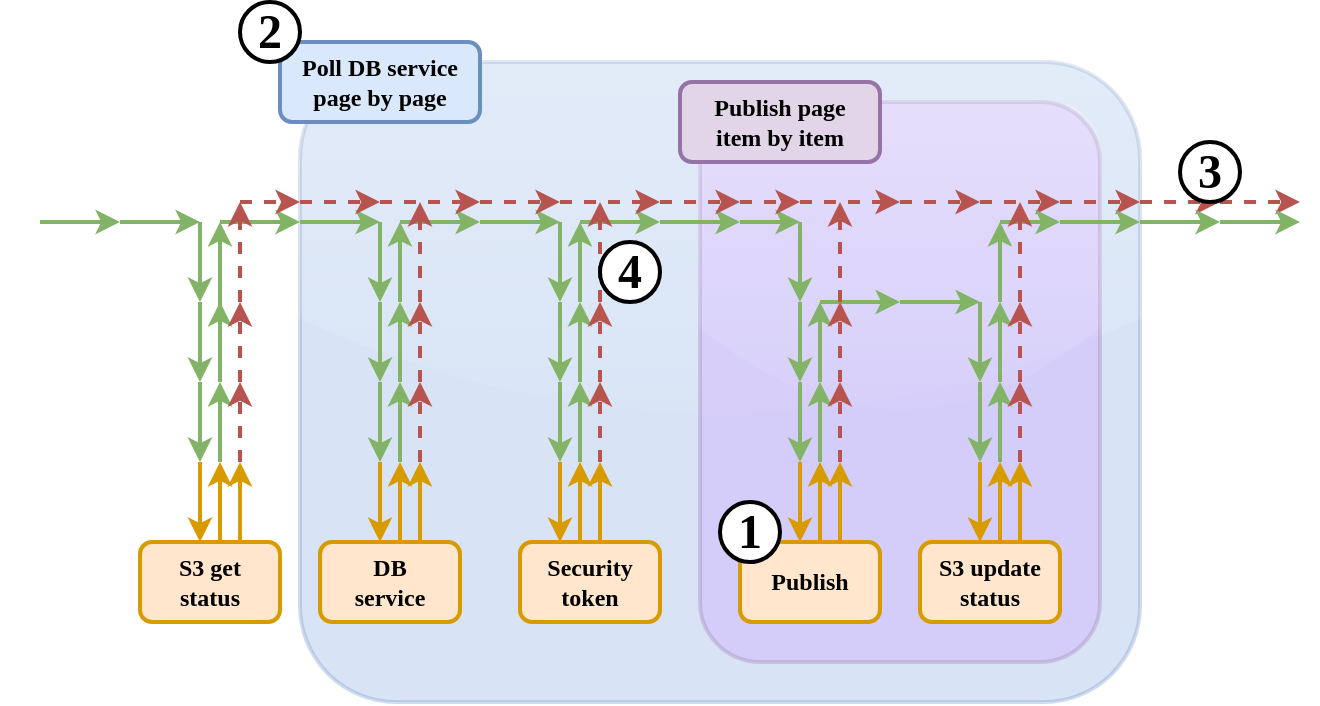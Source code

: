 <mxfile version="12.9.3" type="device"><diagram id="lHMM5qQJaWGzQE3MZKwu" name="Page-1"><mxGraphModel dx="608" dy="217" grid="1" gridSize="10" guides="1" tooltips="1" connect="1" arrows="1" fold="1" page="1" pageScale="1" pageWidth="1169" pageHeight="827" background="none" math="0" shadow="0"><root><mxCell id="0"/><mxCell id="BSMmT_crpY4ECyhZlgXJ-116" value="Outer loop" parent="0"/><mxCell id="BSMmT_crpY4ECyhZlgXJ-114" value="" style="rounded=1;whiteSpace=wrap;html=1;strokeWidth=2;fontFamily=Verdana;fillColor=#7EA6E0;strokeColor=#6c8ebf;shadow=0;glass=1;gradientColor=none;perimeterSpacing=0;opacity=30;" parent="BSMmT_crpY4ECyhZlgXJ-116" vertex="1"><mxGeometry x="330" y="80" width="420" height="320" as="geometry"/></mxCell><mxCell id="BSMmT_crpY4ECyhZlgXJ-117" value="Inner layer" parent="0"/><mxCell id="BSMmT_crpY4ECyhZlgXJ-115" value="" style="rounded=1;whiteSpace=wrap;html=1;strokeWidth=2;fontFamily=Verdana;fillColor=#CC99FF;strokeColor=#9673a6;shadow=0;glass=1;perimeterSpacing=0;opacity=30;" parent="BSMmT_crpY4ECyhZlgXJ-117" vertex="1"><mxGeometry x="530" y="100" width="200" height="280" as="geometry"/></mxCell><mxCell id="1" parent="0"/><mxCell id="BSMmT_crpY4ECyhZlgXJ-128" value="" style="endArrow=classic;html=1;fillColor=#ffe6cc;strokeColor=#d79b00;strokeWidth=2;" parent="1" edge="1"><mxGeometry width="50" height="50" relative="1" as="geometry"><mxPoint x="680" y="320" as="sourcePoint"/><mxPoint x="680" y="280" as="targetPoint"/></mxGeometry></mxCell><mxCell id="BSMmT_crpY4ECyhZlgXJ-152" value="" style="endArrow=classic;html=1;fillColor=#ffe6cc;strokeColor=#d79b00;strokeWidth=2;" parent="1" edge="1"><mxGeometry width="50" height="50" relative="1" as="geometry"><mxPoint x="690" y="320" as="sourcePoint"/><mxPoint x="690" y="280" as="targetPoint"/></mxGeometry></mxCell><mxCell id="BSMmT_crpY4ECyhZlgXJ-68" value="" style="endArrow=classic;html=1;fillColor=#d5e8d4;strokeColor=#82b366;strokeWidth=2;" parent="1" edge="1"><mxGeometry width="50" height="50" relative="1" as="geometry"><mxPoint x="680" y="280" as="sourcePoint"/><mxPoint x="680" y="240" as="targetPoint"/></mxGeometry></mxCell><mxCell id="BSMmT_crpY4ECyhZlgXJ-156" value="" style="endArrow=classic;html=1;fillColor=#f8cecc;strokeColor=#b85450;strokeWidth=2;dashed=1;" parent="1" edge="1"><mxGeometry width="50" height="50" relative="1" as="geometry"><mxPoint x="690" y="280" as="sourcePoint"/><mxPoint x="690" y="240" as="targetPoint"/></mxGeometry></mxCell><mxCell id="BSMmT_crpY4ECyhZlgXJ-146" value="Publish page&lt;br&gt;item by item" style="rounded=1;whiteSpace=wrap;html=1;fontStyle=1;fontFamily=Verdana;strokeWidth=2;fillColor=#e1d5e7;strokeColor=#9673a6;" parent="1" vertex="1"><mxGeometry x="520" y="90" width="100" height="40" as="geometry"/></mxCell><mxCell id="BSMmT_crpY4ECyhZlgXJ-145" value="Poll DB service&lt;br&gt;page by page" style="rounded=1;whiteSpace=wrap;html=1;fontStyle=1;fontFamily=Verdana;strokeWidth=2;fillColor=#dae8fc;strokeColor=#6c8ebf;" parent="1" vertex="1"><mxGeometry x="320" y="70" width="100" height="40" as="geometry"/></mxCell><mxCell id="BSMmT_crpY4ECyhZlgXJ-6" value="" style="endArrow=classic;html=1;fillColor=#d5e8d4;strokeColor=#82b366;strokeWidth=2;" parent="1" edge="1"><mxGeometry width="50" height="50" relative="1" as="geometry"><mxPoint x="470" y="240" as="sourcePoint"/><mxPoint x="470" y="200" as="targetPoint"/></mxGeometry></mxCell><mxCell id="BSMmT_crpY4ECyhZlgXJ-8" value="" style="endArrow=classic;html=1;fillColor=#d5e8d4;strokeColor=#82b366;strokeWidth=2;" parent="1" edge="1"><mxGeometry width="50" height="50" relative="1" as="geometry"><mxPoint x="470" y="200" as="sourcePoint"/><mxPoint x="470" y="160" as="targetPoint"/></mxGeometry></mxCell><mxCell id="BSMmT_crpY4ECyhZlgXJ-10" value="" style="endArrow=classic;html=1;fillColor=#d5e8d4;strokeColor=#82b366;strokeWidth=2;" parent="1" edge="1"><mxGeometry width="50" height="50" relative="1" as="geometry"><mxPoint x="470" y="280" as="sourcePoint"/><mxPoint x="470" y="240" as="targetPoint"/></mxGeometry></mxCell><mxCell id="BSMmT_crpY4ECyhZlgXJ-15" value="" style="endArrow=classic;html=1;fillColor=#d5e8d4;strokeColor=#82b366;strokeWidth=2;" parent="1" edge="1"><mxGeometry width="50" height="50" relative="1" as="geometry"><mxPoint x="470" y="160" as="sourcePoint"/><mxPoint x="510" y="160" as="targetPoint"/></mxGeometry></mxCell><mxCell id="BSMmT_crpY4ECyhZlgXJ-16" value="" style="endArrow=classic;html=1;strokeWidth=2;fillColor=#f8cecc;strokeColor=#b85450;dashed=1;" parent="1" edge="1"><mxGeometry width="50" height="50" relative="1" as="geometry"><mxPoint x="460" y="150" as="sourcePoint"/><mxPoint x="510" y="150" as="targetPoint"/></mxGeometry></mxCell><mxCell id="BSMmT_crpY4ECyhZlgXJ-17" value="" style="endArrow=classic;html=1;fillColor=#f8cecc;strokeColor=#b85450;strokeWidth=2;dashed=1;" parent="1" edge="1"><mxGeometry width="50" height="50" relative="1" as="geometry"><mxPoint x="480" y="240" as="sourcePoint"/><mxPoint x="480" y="200" as="targetPoint"/></mxGeometry></mxCell><mxCell id="BSMmT_crpY4ECyhZlgXJ-18" value="" style="endArrow=classic;html=1;fillColor=#f8cecc;strokeColor=#b85450;strokeWidth=2;dashed=1;" parent="1" edge="1"><mxGeometry width="50" height="50" relative="1" as="geometry"><mxPoint x="480" y="280" as="sourcePoint"/><mxPoint x="480" y="240" as="targetPoint"/></mxGeometry></mxCell><mxCell id="BSMmT_crpY4ECyhZlgXJ-19" value="" style="endArrow=classic;html=1;fillColor=#f8cecc;strokeColor=#b85450;strokeWidth=2;dashed=1;" parent="1" edge="1"><mxGeometry width="50" height="50" relative="1" as="geometry"><mxPoint x="480" y="200" as="sourcePoint"/><mxPoint x="480" y="150" as="targetPoint"/></mxGeometry></mxCell><mxCell id="BSMmT_crpY4ECyhZlgXJ-58" value="" style="endArrow=classic;html=1;strokeWidth=2;fillColor=#d5e8d4;strokeColor=#82b366;" parent="1" edge="1"><mxGeometry width="50" height="50" relative="1" as="geometry"><mxPoint x="510" y="160" as="sourcePoint"/><mxPoint x="550" y="160" as="targetPoint"/><Array as="points"><mxPoint x="530" y="160"/></Array></mxGeometry></mxCell><mxCell id="BSMmT_crpY4ECyhZlgXJ-59" value="" style="endArrow=classic;html=1;strokeWidth=2;fillColor=#d5e8d4;strokeColor=#82b366;" parent="1" edge="1"><mxGeometry width="50" height="50" relative="1" as="geometry"><mxPoint x="550" y="160" as="sourcePoint"/><mxPoint x="580" y="160" as="targetPoint"/><Array as="points"><mxPoint x="570" y="160"/></Array></mxGeometry></mxCell><mxCell id="BSMmT_crpY4ECyhZlgXJ-60" value="" style="endArrow=classic;html=1;fillColor=#d5e8d4;strokeColor=#82b366;strokeWidth=2;" parent="1" edge="1"><mxGeometry width="50" height="50" relative="1" as="geometry"><mxPoint x="580" y="160" as="sourcePoint"/><mxPoint x="580" y="200" as="targetPoint"/></mxGeometry></mxCell><mxCell id="BSMmT_crpY4ECyhZlgXJ-61" value="" style="endArrow=classic;html=1;fillColor=#d5e8d4;strokeColor=#82b366;strokeWidth=2;" parent="1" edge="1"><mxGeometry width="50" height="50" relative="1" as="geometry"><mxPoint x="580" y="240" as="sourcePoint"/><mxPoint x="580" y="280" as="targetPoint"/></mxGeometry></mxCell><mxCell id="BSMmT_crpY4ECyhZlgXJ-76" value="" style="endArrow=classic;html=1;strokeWidth=2;fillColor=#f8cecc;strokeColor=#b85450;dashed=1;" parent="1" edge="1"><mxGeometry width="50" height="50" relative="1" as="geometry"><mxPoint x="510" y="150" as="sourcePoint"/><mxPoint x="550" y="150" as="targetPoint"/></mxGeometry></mxCell><mxCell id="BSMmT_crpY4ECyhZlgXJ-77" value="" style="endArrow=classic;html=1;strokeWidth=2;fillColor=#f8cecc;strokeColor=#b85450;dashed=1;" parent="1" edge="1"><mxGeometry width="50" height="50" relative="1" as="geometry"><mxPoint x="550" y="150" as="sourcePoint"/><mxPoint x="580" y="150" as="targetPoint"/></mxGeometry></mxCell><mxCell id="BSMmT_crpY4ECyhZlgXJ-78" value="" style="endArrow=classic;html=1;strokeWidth=2;fillColor=#f8cecc;strokeColor=#b85450;dashed=1;" parent="1" edge="1"><mxGeometry width="50" height="50" relative="1" as="geometry"><mxPoint x="580" y="150" as="sourcePoint"/><mxPoint x="630" y="150" as="targetPoint"/></mxGeometry></mxCell><mxCell id="BSMmT_crpY4ECyhZlgXJ-79" value="" style="endArrow=classic;html=1;strokeWidth=2;fillColor=#f8cecc;strokeColor=#b85450;dashed=1;" parent="1" edge="1"><mxGeometry width="50" height="50" relative="1" as="geometry"><mxPoint x="630" y="150" as="sourcePoint"/><mxPoint x="670" y="150" as="targetPoint"/></mxGeometry></mxCell><mxCell id="BSMmT_crpY4ECyhZlgXJ-80" value="" style="endArrow=classic;html=1;strokeWidth=2;fillColor=#f8cecc;strokeColor=#b85450;dashed=1;" parent="1" edge="1"><mxGeometry width="50" height="50" relative="1" as="geometry"><mxPoint x="670" y="150" as="sourcePoint"/><mxPoint x="710" y="150" as="targetPoint"/></mxGeometry></mxCell><mxCell id="BSMmT_crpY4ECyhZlgXJ-81" value="" style="endArrow=classic;html=1;strokeWidth=2;fillColor=#f8cecc;strokeColor=#b85450;dashed=1;" parent="1" edge="1"><mxGeometry width="50" height="50" relative="1" as="geometry"><mxPoint x="710" y="150" as="sourcePoint"/><mxPoint x="750" y="150" as="targetPoint"/></mxGeometry></mxCell><mxCell id="BSMmT_crpY4ECyhZlgXJ-85" value="" style="endArrow=classic;html=1;fillColor=#d5e8d4;strokeColor=#82b366;strokeWidth=2;" parent="1" edge="1"><mxGeometry width="50" height="50" relative="1" as="geometry"><mxPoint x="580" y="200" as="sourcePoint"/><mxPoint x="580" y="240" as="targetPoint"/></mxGeometry></mxCell><mxCell id="BSMmT_crpY4ECyhZlgXJ-1" value="" style="endArrow=classic;html=1;strokeWidth=2;fillColor=#d5e8d4;strokeColor=#82b366;" parent="1" edge="1"><mxGeometry width="50" height="50" relative="1" as="geometry"><mxPoint x="380" y="160" as="sourcePoint"/><mxPoint x="420" y="160" as="targetPoint"/><Array as="points"><mxPoint x="400" y="160"/></Array></mxGeometry></mxCell><mxCell id="BSMmT_crpY4ECyhZlgXJ-2" value="" style="endArrow=classic;html=1;fillColor=#d5e8d4;strokeColor=#82b366;strokeWidth=2;" parent="1" edge="1"><mxGeometry width="50" height="50" relative="1" as="geometry"><mxPoint x="420" y="160" as="sourcePoint"/><mxPoint x="460" y="160" as="targetPoint"/></mxGeometry></mxCell><mxCell id="BSMmT_crpY4ECyhZlgXJ-4" value="" style="endArrow=classic;html=1;fillColor=#d5e8d4;strokeColor=#82b366;strokeWidth=2;" parent="1" edge="1"><mxGeometry width="50" height="50" relative="1" as="geometry"><mxPoint x="460" y="160" as="sourcePoint"/><mxPoint x="460" y="200" as="targetPoint"/></mxGeometry></mxCell><mxCell id="BSMmT_crpY4ECyhZlgXJ-7" value="" style="endArrow=classic;html=1;fillColor=#d5e8d4;strokeColor=#82b366;strokeWidth=2;" parent="1" edge="1"><mxGeometry width="50" height="50" relative="1" as="geometry"><mxPoint x="460" y="240" as="sourcePoint"/><mxPoint x="460" y="280" as="targetPoint"/></mxGeometry></mxCell><mxCell id="BSMmT_crpY4ECyhZlgXJ-9" value="" style="endArrow=classic;html=1;fillColor=#d5e8d4;strokeColor=#82b366;strokeWidth=2;" parent="1" edge="1"><mxGeometry width="50" height="50" relative="1" as="geometry"><mxPoint x="460" y="200" as="sourcePoint"/><mxPoint x="460" y="240" as="targetPoint"/></mxGeometry></mxCell><mxCell id="BSMmT_crpY4ECyhZlgXJ-34" value="" style="endArrow=classic;html=1;fillColor=#d5e8d4;strokeColor=#82b366;strokeWidth=2;" parent="1" edge="1"><mxGeometry width="50" height="50" relative="1" as="geometry"><mxPoint x="380" y="240" as="sourcePoint"/><mxPoint x="380" y="200" as="targetPoint"/></mxGeometry></mxCell><mxCell id="BSMmT_crpY4ECyhZlgXJ-36" value="" style="endArrow=classic;html=1;fillColor=#d5e8d4;strokeColor=#82b366;strokeWidth=2;" parent="1" edge="1"><mxGeometry width="50" height="50" relative="1" as="geometry"><mxPoint x="380" y="200" as="sourcePoint"/><mxPoint x="380" y="160" as="targetPoint"/></mxGeometry></mxCell><mxCell id="BSMmT_crpY4ECyhZlgXJ-38" value="" style="endArrow=classic;html=1;fillColor=#d5e8d4;strokeColor=#82b366;strokeWidth=2;" parent="1" edge="1"><mxGeometry width="50" height="50" relative="1" as="geometry"><mxPoint x="380" y="280" as="sourcePoint"/><mxPoint x="380" y="240" as="targetPoint"/></mxGeometry></mxCell><mxCell id="BSMmT_crpY4ECyhZlgXJ-92" value="" style="group" parent="1" vertex="1" connectable="0"><mxGeometry x="180" y="160" width="190" height="120" as="geometry"/></mxCell><mxCell id="BSMmT_crpY4ECyhZlgXJ-31" value="" style="endArrow=classic;html=1;strokeWidth=2;fillColor=#d5e8d4;strokeColor=#82b366;" parent="BSMmT_crpY4ECyhZlgXJ-92" edge="1"><mxGeometry width="50" height="50" relative="1" as="geometry"><mxPoint x="110" as="sourcePoint"/><mxPoint x="150" as="targetPoint"/><Array as="points"><mxPoint x="130"/></Array></mxGeometry></mxCell><mxCell id="BSMmT_crpY4ECyhZlgXJ-32" value="" style="endArrow=classic;html=1;fillColor=#d5e8d4;strokeColor=#82b366;strokeWidth=2;" parent="BSMmT_crpY4ECyhZlgXJ-92" edge="1"><mxGeometry width="50" height="50" relative="1" as="geometry"><mxPoint x="150" as="sourcePoint"/><mxPoint x="190" as="targetPoint"/></mxGeometry></mxCell><mxCell id="BSMmT_crpY4ECyhZlgXJ-33" value="" style="endArrow=classic;html=1;fillColor=#d5e8d4;strokeColor=#82b366;strokeWidth=2;" parent="BSMmT_crpY4ECyhZlgXJ-92" edge="1"><mxGeometry width="50" height="50" relative="1" as="geometry"><mxPoint x="190" as="sourcePoint"/><mxPoint x="190" y="40" as="targetPoint"/></mxGeometry></mxCell><mxCell id="BSMmT_crpY4ECyhZlgXJ-35" value="" style="endArrow=classic;html=1;fillColor=#d5e8d4;strokeColor=#82b366;strokeWidth=2;" parent="BSMmT_crpY4ECyhZlgXJ-92" edge="1"><mxGeometry width="50" height="50" relative="1" as="geometry"><mxPoint x="190" y="80" as="sourcePoint"/><mxPoint x="190" y="120" as="targetPoint"/></mxGeometry></mxCell><mxCell id="BSMmT_crpY4ECyhZlgXJ-37" value="" style="endArrow=classic;html=1;fillColor=#d5e8d4;strokeColor=#82b366;strokeWidth=2;" parent="BSMmT_crpY4ECyhZlgXJ-92" edge="1"><mxGeometry width="50" height="50" relative="1" as="geometry"><mxPoint x="190" y="40" as="sourcePoint"/><mxPoint x="190" y="80" as="targetPoint"/></mxGeometry></mxCell><mxCell id="BSMmT_crpY4ECyhZlgXJ-55" value="" style="endArrow=classic;html=1;fillColor=#d5e8d4;strokeColor=#82b366;strokeWidth=2;" parent="BSMmT_crpY4ECyhZlgXJ-92" edge="1"><mxGeometry width="50" height="50" relative="1" as="geometry"><mxPoint x="110" y="50" as="sourcePoint"/><mxPoint x="110" as="targetPoint"/></mxGeometry></mxCell><mxCell id="BSMmT_crpY4ECyhZlgXJ-56" value="" style="endArrow=classic;html=1;fillColor=#d5e8d4;strokeColor=#82b366;strokeWidth=2;" parent="BSMmT_crpY4ECyhZlgXJ-92" edge="1"><mxGeometry width="50" height="50" relative="1" as="geometry"><mxPoint x="110" y="80" as="sourcePoint"/><mxPoint x="110" y="40" as="targetPoint"/></mxGeometry></mxCell><mxCell id="BSMmT_crpY4ECyhZlgXJ-57" value="" style="endArrow=classic;html=1;fillColor=#d5e8d4;strokeColor=#82b366;strokeWidth=2;" parent="BSMmT_crpY4ECyhZlgXJ-92" edge="1"><mxGeometry width="50" height="50" relative="1" as="geometry"><mxPoint x="110" y="120" as="sourcePoint"/><mxPoint x="110" y="80" as="targetPoint"/></mxGeometry></mxCell><mxCell id="BSMmT_crpY4ECyhZlgXJ-168" value="" style="endArrow=classic;html=1;fillColor=#f8cecc;strokeColor=#b85450;strokeWidth=2;dashed=1;" parent="BSMmT_crpY4ECyhZlgXJ-92" edge="1"><mxGeometry width="50" height="50" relative="1" as="geometry"><mxPoint x="120" y="80" as="sourcePoint"/><mxPoint x="120" y="40" as="targetPoint"/></mxGeometry></mxCell><mxCell id="BSMmT_crpY4ECyhZlgXJ-169" value="" style="endArrow=classic;html=1;fillColor=#f8cecc;strokeColor=#b85450;strokeWidth=2;dashed=1;" parent="BSMmT_crpY4ECyhZlgXJ-92" edge="1"><mxGeometry width="50" height="50" relative="1" as="geometry"><mxPoint x="120" y="120" as="sourcePoint"/><mxPoint x="120" y="80" as="targetPoint"/></mxGeometry></mxCell><mxCell id="BSMmT_crpY4ECyhZlgXJ-170" value="" style="endArrow=classic;html=1;fillColor=#f8cecc;strokeColor=#b85450;strokeWidth=2;dashed=1;" parent="BSMmT_crpY4ECyhZlgXJ-92" edge="1"><mxGeometry width="50" height="50" relative="1" as="geometry"><mxPoint x="120" y="40" as="sourcePoint"/><mxPoint x="120" y="-10" as="targetPoint"/></mxGeometry></mxCell><mxCell id="BSMmT_crpY4ECyhZlgXJ-104" value="S3 get&lt;br&gt;status" style="rounded=1;whiteSpace=wrap;html=1;fontStyle=1;fontFamily=Verdana;fillColor=#ffe6cc;strokeColor=#d79b00;strokeWidth=2;" parent="1" vertex="1"><mxGeometry x="250" y="320" width="70" height="40" as="geometry"/></mxCell><mxCell id="BSMmT_crpY4ECyhZlgXJ-107" value="DB&lt;br&gt;service" style="rounded=1;whiteSpace=wrap;html=1;fontStyle=1;fontFamily=Verdana;fillColor=#ffe6cc;strokeColor=#d79b00;strokeWidth=2;" parent="1" vertex="1"><mxGeometry x="340" y="320" width="70" height="40" as="geometry"/></mxCell><mxCell id="BSMmT_crpY4ECyhZlgXJ-108" value="Security&lt;br&gt;token" style="rounded=1;whiteSpace=wrap;html=1;fontStyle=1;fontFamily=Verdana;fillColor=#ffe6cc;strokeColor=#d79b00;strokeWidth=2;" parent="1" vertex="1"><mxGeometry x="440" y="320" width="70" height="40" as="geometry"/></mxCell><mxCell id="BSMmT_crpY4ECyhZlgXJ-63" value="" style="endArrow=classic;html=1;fillColor=#d5e8d4;strokeColor=#82b366;strokeWidth=2;" parent="1" edge="1"><mxGeometry width="50" height="50" relative="1" as="geometry"><mxPoint x="590" y="240" as="sourcePoint"/><mxPoint x="590" y="200" as="targetPoint"/></mxGeometry></mxCell><mxCell id="BSMmT_crpY4ECyhZlgXJ-64" value="" style="endArrow=classic;html=1;fillColor=#d5e8d4;strokeColor=#82b366;strokeWidth=2;" parent="1" edge="1"><mxGeometry width="50" height="50" relative="1" as="geometry"><mxPoint x="590" y="280" as="sourcePoint"/><mxPoint x="590" y="240" as="targetPoint"/></mxGeometry></mxCell><mxCell id="BSMmT_crpY4ECyhZlgXJ-65" value="" style="endArrow=classic;html=1;strokeWidth=2;fillColor=#d5e8d4;strokeColor=#82b366;" parent="1" edge="1"><mxGeometry width="50" height="50" relative="1" as="geometry"><mxPoint x="590" y="200" as="sourcePoint"/><mxPoint x="630" y="200" as="targetPoint"/><Array as="points"><mxPoint x="610" y="200"/></Array></mxGeometry></mxCell><mxCell id="BSMmT_crpY4ECyhZlgXJ-66" value="" style="endArrow=classic;html=1;fillColor=#d5e8d4;strokeColor=#82b366;strokeWidth=2;" parent="1" edge="1"><mxGeometry width="50" height="50" relative="1" as="geometry"><mxPoint x="670" y="240" as="sourcePoint"/><mxPoint x="670" y="280" as="targetPoint"/></mxGeometry></mxCell><mxCell id="BSMmT_crpY4ECyhZlgXJ-67" value="" style="endArrow=classic;html=1;fillColor=#d5e8d4;strokeColor=#82b366;strokeWidth=2;" parent="1" edge="1"><mxGeometry width="50" height="50" relative="1" as="geometry"><mxPoint x="670" y="200" as="sourcePoint"/><mxPoint x="670" y="240" as="targetPoint"/></mxGeometry></mxCell><mxCell id="BSMmT_crpY4ECyhZlgXJ-110" value="" style="endArrow=classic;html=1;strokeWidth=2;fillColor=#d5e8d4;strokeColor=#82b366;" parent="1" edge="1"><mxGeometry width="50" height="50" relative="1" as="geometry"><mxPoint x="630" y="200" as="sourcePoint"/><mxPoint x="670" y="200" as="targetPoint"/><Array as="points"><mxPoint x="650" y="200"/></Array></mxGeometry></mxCell><mxCell id="BSMmT_crpY4ECyhZlgXJ-111" value="" style="endArrow=classic;html=1;strokeWidth=2;fillColor=#f8cecc;strokeColor=#b85450;dashed=1;" parent="1" edge="1"><mxGeometry width="50" height="50" relative="1" as="geometry"><mxPoint x="750" y="150" as="sourcePoint"/><mxPoint x="790" y="150" as="targetPoint"/></mxGeometry></mxCell><mxCell id="BSMmT_crpY4ECyhZlgXJ-112" value="Publish" style="rounded=1;whiteSpace=wrap;html=1;fontStyle=1;fontFamily=Verdana;fillColor=#ffe6cc;strokeColor=#d79b00;strokeWidth=2;" parent="1" vertex="1"><mxGeometry x="550" y="320" width="70" height="40" as="geometry"/></mxCell><mxCell id="BSMmT_crpY4ECyhZlgXJ-113" value="S3 update&lt;br&gt;status" style="rounded=1;whiteSpace=wrap;html=1;fontStyle=1;fontFamily=Verdana;fillColor=#ffe6cc;strokeColor=#d79b00;strokeWidth=2;" parent="1" vertex="1"><mxGeometry x="640" y="320" width="70" height="40" as="geometry"/></mxCell><mxCell id="BSMmT_crpY4ECyhZlgXJ-118" value="" style="endArrow=classic;html=1;fillColor=#ffe6cc;strokeColor=#d79b00;strokeWidth=2;" parent="1" edge="1"><mxGeometry width="50" height="50" relative="1" as="geometry"><mxPoint x="280" y="280" as="sourcePoint"/><mxPoint x="280" y="320" as="targetPoint"/></mxGeometry></mxCell><mxCell id="BSMmT_crpY4ECyhZlgXJ-119" value="" style="endArrow=classic;html=1;fillColor=#ffe6cc;strokeColor=#d79b00;strokeWidth=2;" parent="1" edge="1"><mxGeometry width="50" height="50" relative="1" as="geometry"><mxPoint x="290" y="320" as="sourcePoint"/><mxPoint x="290" y="280" as="targetPoint"/></mxGeometry></mxCell><mxCell id="BSMmT_crpY4ECyhZlgXJ-120" value="" style="endArrow=classic;html=1;fillColor=#ffe6cc;strokeColor=#d79b00;strokeWidth=2;" parent="1" edge="1"><mxGeometry width="50" height="50" relative="1" as="geometry"><mxPoint x="370" y="280" as="sourcePoint"/><mxPoint x="370" y="320" as="targetPoint"/></mxGeometry></mxCell><mxCell id="BSMmT_crpY4ECyhZlgXJ-121" value="" style="endArrow=classic;html=1;fillColor=#ffe6cc;strokeColor=#d79b00;strokeWidth=2;" parent="1" edge="1"><mxGeometry width="50" height="50" relative="1" as="geometry"><mxPoint x="380" y="320" as="sourcePoint"/><mxPoint x="380" y="280" as="targetPoint"/><Array as="points"><mxPoint x="380" y="290"/></Array></mxGeometry></mxCell><mxCell id="BSMmT_crpY4ECyhZlgXJ-122" value="" style="endArrow=classic;html=1;fillColor=#ffe6cc;strokeColor=#d79b00;strokeWidth=2;" parent="1" edge="1"><mxGeometry width="50" height="50" relative="1" as="geometry"><mxPoint x="470" y="320" as="sourcePoint"/><mxPoint x="470" y="280" as="targetPoint"/></mxGeometry></mxCell><mxCell id="BSMmT_crpY4ECyhZlgXJ-123" value="" style="endArrow=classic;html=1;fillColor=#ffe6cc;strokeColor=#d79b00;strokeWidth=2;" parent="1" edge="1"><mxGeometry width="50" height="50" relative="1" as="geometry"><mxPoint x="460" y="280" as="sourcePoint"/><mxPoint x="460" y="320" as="targetPoint"/></mxGeometry></mxCell><mxCell id="BSMmT_crpY4ECyhZlgXJ-125" value="" style="endArrow=classic;html=1;fillColor=#ffe6cc;strokeColor=#d79b00;strokeWidth=2;" parent="1" edge="1"><mxGeometry width="50" height="50" relative="1" as="geometry"><mxPoint x="480" y="320" as="sourcePoint"/><mxPoint x="480" y="280" as="targetPoint"/></mxGeometry></mxCell><mxCell id="BSMmT_crpY4ECyhZlgXJ-126" value="" style="endArrow=classic;html=1;fillColor=#ffe6cc;strokeColor=#d79b00;strokeWidth=2;" parent="1" edge="1"><mxGeometry width="50" height="50" relative="1" as="geometry"><mxPoint x="590" y="320" as="sourcePoint"/><mxPoint x="590" y="280" as="targetPoint"/></mxGeometry></mxCell><mxCell id="BSMmT_crpY4ECyhZlgXJ-127" value="" style="endArrow=classic;html=1;fillColor=#ffe6cc;strokeColor=#d79b00;strokeWidth=2;" parent="1" edge="1"><mxGeometry width="50" height="50" relative="1" as="geometry"><mxPoint x="580" y="280" as="sourcePoint"/><mxPoint x="580" y="320" as="targetPoint"/></mxGeometry></mxCell><mxCell id="BSMmT_crpY4ECyhZlgXJ-129" value="" style="endArrow=classic;html=1;fillColor=#ffe6cc;strokeColor=#d79b00;strokeWidth=2;" parent="1" edge="1"><mxGeometry width="50" height="50" relative="1" as="geometry"><mxPoint x="670" y="280" as="sourcePoint"/><mxPoint x="670" y="320" as="targetPoint"/></mxGeometry></mxCell><mxCell id="BSMmT_crpY4ECyhZlgXJ-50" value="" style="endArrow=classic;html=1;fillColor=#d5e8d4;strokeColor=#82b366;strokeWidth=2;" parent="1" edge="1"><mxGeometry width="50" height="50" relative="1" as="geometry"><mxPoint x="240" y="160" as="sourcePoint"/><mxPoint x="280" y="160" as="targetPoint"/></mxGeometry></mxCell><mxCell id="BSMmT_crpY4ECyhZlgXJ-51" value="" style="endArrow=classic;html=1;fillColor=#d5e8d4;strokeColor=#82b366;strokeWidth=2;" parent="1" edge="1"><mxGeometry width="50" height="50" relative="1" as="geometry"><mxPoint x="280" y="160" as="sourcePoint"/><mxPoint x="280" y="200" as="targetPoint"/></mxGeometry></mxCell><mxCell id="BSMmT_crpY4ECyhZlgXJ-52" value="" style="endArrow=classic;html=1;fillColor=#d5e8d4;strokeColor=#82b366;strokeWidth=2;" parent="1" edge="1"><mxGeometry width="50" height="50" relative="1" as="geometry"><mxPoint x="280" y="240" as="sourcePoint"/><mxPoint x="280" y="280" as="targetPoint"/></mxGeometry></mxCell><mxCell id="BSMmT_crpY4ECyhZlgXJ-53" value="" style="endArrow=classic;html=1;fillColor=#d5e8d4;strokeColor=#82b366;strokeWidth=2;" parent="1" edge="1"><mxGeometry width="50" height="50" relative="1" as="geometry"><mxPoint x="280" y="200" as="sourcePoint"/><mxPoint x="280" y="240" as="targetPoint"/></mxGeometry></mxCell><mxCell id="BSMmT_crpY4ECyhZlgXJ-71" value="" style="endArrow=classic;html=1;fillColor=#d5e8d4;strokeColor=#82b366;strokeWidth=2;" parent="1" edge="1"><mxGeometry width="50" height="50" relative="1" as="geometry"><mxPoint x="200" y="160" as="sourcePoint"/><mxPoint x="240" y="160" as="targetPoint"/></mxGeometry></mxCell><mxCell id="BSMmT_crpY4ECyhZlgXJ-133" value="&lt;b&gt;&lt;font style=&quot;font-size: 24px&quot;&gt;1&lt;/font&gt;&lt;/b&gt;" style="ellipse;whiteSpace=wrap;html=1;aspect=fixed;shadow=0;glass=1;strokeWidth=2;fontFamily=Verdana;" parent="1" vertex="1"><mxGeometry x="540" y="300" width="30" height="30" as="geometry"/></mxCell><mxCell id="BSMmT_crpY4ECyhZlgXJ-137" value="&lt;b&gt;&lt;font style=&quot;font-size: 24px&quot;&gt;2&lt;/font&gt;&lt;/b&gt;" style="ellipse;whiteSpace=wrap;html=1;aspect=fixed;shadow=0;glass=1;strokeWidth=2;fontFamily=Verdana;" parent="1" vertex="1"><mxGeometry x="300" y="50" width="30" height="30" as="geometry"/></mxCell><mxCell id="BSMmT_crpY4ECyhZlgXJ-140" value="" style="endArrow=classic;html=1;strokeWidth=2;fillColor=#f8cecc;strokeColor=#b85450;dashed=1;" parent="1" edge="1"><mxGeometry width="50" height="50" relative="1" as="geometry"><mxPoint x="790" y="150" as="sourcePoint"/><mxPoint x="830" y="150" as="targetPoint"/></mxGeometry></mxCell><mxCell id="BSMmT_crpY4ECyhZlgXJ-69" value="" style="endArrow=classic;html=1;fillColor=#d5e8d4;strokeColor=#82b366;strokeWidth=2;" parent="1" edge="1"><mxGeometry width="50" height="50" relative="1" as="geometry"><mxPoint x="680" y="240" as="sourcePoint"/><mxPoint x="680" y="200" as="targetPoint"/></mxGeometry></mxCell><mxCell id="BSMmT_crpY4ECyhZlgXJ-70" value="" style="endArrow=classic;html=1;fillColor=#d5e8d4;strokeColor=#82b366;strokeWidth=2;" parent="1" edge="1"><mxGeometry width="50" height="50" relative="1" as="geometry"><mxPoint x="680" y="200" as="sourcePoint"/><mxPoint x="680" y="160" as="targetPoint"/></mxGeometry></mxCell><mxCell id="BSMmT_crpY4ECyhZlgXJ-72" value="" style="endArrow=classic;html=1;strokeWidth=2;fillColor=#d5e8d4;strokeColor=#82b366;" parent="1" edge="1"><mxGeometry width="50" height="50" relative="1" as="geometry"><mxPoint x="750" y="160" as="sourcePoint"/><mxPoint x="790" y="160" as="targetPoint"/><Array as="points"><mxPoint x="770" y="160"/></Array></mxGeometry></mxCell><mxCell id="BSMmT_crpY4ECyhZlgXJ-73" value="" style="endArrow=classic;html=1;strokeWidth=2;fillColor=#d5e8d4;strokeColor=#82b366;" parent="1" edge="1"><mxGeometry width="50" height="50" relative="1" as="geometry"><mxPoint x="680" y="160" as="sourcePoint"/><mxPoint x="710" y="160" as="targetPoint"/><Array as="points"><mxPoint x="690" y="160"/></Array></mxGeometry></mxCell><mxCell id="BSMmT_crpY4ECyhZlgXJ-74" value="" style="endArrow=classic;html=1;strokeWidth=2;fillColor=#d5e8d4;strokeColor=#82b366;" parent="1" edge="1"><mxGeometry width="50" height="50" relative="1" as="geometry"><mxPoint x="710" y="160" as="sourcePoint"/><mxPoint x="750" y="160" as="targetPoint"/><Array as="points"><mxPoint x="730" y="160"/></Array></mxGeometry></mxCell><mxCell id="BSMmT_crpY4ECyhZlgXJ-141" value="" style="endArrow=classic;html=1;strokeWidth=2;fillColor=#d5e8d4;strokeColor=#82b366;" parent="1" edge="1"><mxGeometry width="50" height="50" relative="1" as="geometry"><mxPoint x="790" y="160" as="sourcePoint"/><mxPoint x="830" y="160" as="targetPoint"/><Array as="points"><mxPoint x="810" y="160"/></Array></mxGeometry></mxCell><mxCell id="BSMmT_crpY4ECyhZlgXJ-142" value="&lt;b&gt;&lt;font style=&quot;font-size: 24px&quot;&gt;3&lt;/font&gt;&lt;/b&gt;" style="ellipse;whiteSpace=wrap;html=1;aspect=fixed;shadow=0;glass=1;strokeWidth=2;fontFamily=Verdana;" parent="1" vertex="1"><mxGeometry x="770" y="120" width="30" height="30" as="geometry"/></mxCell><mxCell id="BSMmT_crpY4ECyhZlgXJ-151" value="" style="endArrow=classic;html=1;fillColor=#ffe6cc;strokeColor=#d79b00;strokeWidth=2;" parent="1" edge="1"><mxGeometry width="50" height="50" relative="1" as="geometry"><mxPoint x="600" y="320" as="sourcePoint"/><mxPoint x="600" y="280" as="targetPoint"/></mxGeometry></mxCell><mxCell id="BSMmT_crpY4ECyhZlgXJ-153" value="" style="endArrow=classic;html=1;fillColor=#f8cecc;strokeColor=#b85450;strokeWidth=2;dashed=1;" parent="1" edge="1"><mxGeometry width="50" height="50" relative="1" as="geometry"><mxPoint x="600" y="280" as="sourcePoint"/><mxPoint x="600" y="240" as="targetPoint"/></mxGeometry></mxCell><mxCell id="BSMmT_crpY4ECyhZlgXJ-154" value="" style="endArrow=classic;html=1;fillColor=#f8cecc;strokeColor=#b85450;strokeWidth=2;dashed=1;" parent="1" edge="1"><mxGeometry width="50" height="50" relative="1" as="geometry"><mxPoint x="600" y="240" as="sourcePoint"/><mxPoint x="600" y="200" as="targetPoint"/></mxGeometry></mxCell><mxCell id="BSMmT_crpY4ECyhZlgXJ-155" value="" style="endArrow=classic;html=1;fillColor=#f8cecc;strokeColor=#b85450;strokeWidth=2;dashed=1;" parent="1" edge="1"><mxGeometry width="50" height="50" relative="1" as="geometry"><mxPoint x="600" y="200" as="sourcePoint"/><mxPoint x="600" y="150" as="targetPoint"/></mxGeometry></mxCell><mxCell id="BSMmT_crpY4ECyhZlgXJ-157" value="" style="endArrow=classic;html=1;fillColor=#f8cecc;strokeColor=#b85450;strokeWidth=2;dashed=1;" parent="1" edge="1"><mxGeometry width="50" height="50" relative="1" as="geometry"><mxPoint x="690" y="240" as="sourcePoint"/><mxPoint x="690" y="200" as="targetPoint"/></mxGeometry></mxCell><mxCell id="BSMmT_crpY4ECyhZlgXJ-158" value="" style="endArrow=classic;html=1;fillColor=#f8cecc;strokeColor=#b85450;strokeWidth=2;dashed=1;" parent="1" edge="1"><mxGeometry width="50" height="50" relative="1" as="geometry"><mxPoint x="690" y="200" as="sourcePoint"/><mxPoint x="690" y="150" as="targetPoint"/></mxGeometry></mxCell><mxCell id="BSMmT_crpY4ECyhZlgXJ-159" value="" style="endArrow=classic;html=1;fillColor=#ffe6cc;strokeColor=#d79b00;strokeWidth=2;" parent="1" edge="1"><mxGeometry width="50" height="50" relative="1" as="geometry"><mxPoint x="390" y="320" as="sourcePoint"/><mxPoint x="390" y="280" as="targetPoint"/><Array as="points"><mxPoint x="390" y="290"/></Array></mxGeometry></mxCell><mxCell id="BSMmT_crpY4ECyhZlgXJ-160" value="" style="endArrow=classic;html=1;fillColor=#f8cecc;strokeColor=#b85450;strokeWidth=2;dashed=1;" parent="1" edge="1"><mxGeometry width="50" height="50" relative="1" as="geometry"><mxPoint x="390" y="280" as="sourcePoint"/><mxPoint x="390" y="240" as="targetPoint"/></mxGeometry></mxCell><mxCell id="BSMmT_crpY4ECyhZlgXJ-161" value="" style="endArrow=classic;html=1;fillColor=#f8cecc;strokeColor=#b85450;strokeWidth=2;dashed=1;" parent="1" edge="1"><mxGeometry width="50" height="50" relative="1" as="geometry"><mxPoint x="390" y="240" as="sourcePoint"/><mxPoint x="390" y="200" as="targetPoint"/></mxGeometry></mxCell><mxCell id="BSMmT_crpY4ECyhZlgXJ-162" value="" style="endArrow=classic;html=1;fillColor=#f8cecc;strokeColor=#b85450;strokeWidth=2;dashed=1;" parent="1" edge="1"><mxGeometry width="50" height="50" relative="1" as="geometry"><mxPoint x="390" y="200" as="sourcePoint"/><mxPoint x="390" y="150" as="targetPoint"/></mxGeometry></mxCell><mxCell id="BSMmT_crpY4ECyhZlgXJ-164" value="" style="endArrow=classic;html=1;strokeWidth=2;fillColor=#f8cecc;strokeColor=#b85450;dashed=1;" parent="1" edge="1"><mxGeometry width="50" height="50" relative="1" as="geometry"><mxPoint x="420" y="150" as="sourcePoint"/><mxPoint x="460" y="150" as="targetPoint"/></mxGeometry></mxCell><mxCell id="BSMmT_crpY4ECyhZlgXJ-165" value="" style="endArrow=classic;html=1;strokeWidth=2;fillColor=#f8cecc;strokeColor=#b85450;dashed=1;" parent="1" edge="1"><mxGeometry width="50" height="50" relative="1" as="geometry"><mxPoint x="370" y="150" as="sourcePoint"/><mxPoint x="420" y="150" as="targetPoint"/></mxGeometry></mxCell><mxCell id="BSMmT_crpY4ECyhZlgXJ-166" value="" style="endArrow=classic;html=1;strokeWidth=2;fillColor=#f8cecc;strokeColor=#b85450;dashed=1;" parent="1" edge="1"><mxGeometry width="50" height="50" relative="1" as="geometry"><mxPoint x="330" y="150" as="sourcePoint"/><mxPoint x="370" y="150" as="targetPoint"/></mxGeometry></mxCell><mxCell id="BSMmT_crpY4ECyhZlgXJ-167" value="" style="endArrow=classic;html=1;strokeWidth=2;fillColor=#f8cecc;strokeColor=#b85450;dashed=1;" parent="1" edge="1"><mxGeometry width="50" height="50" relative="1" as="geometry"><mxPoint x="300" y="150" as="sourcePoint"/><mxPoint x="330" y="150" as="targetPoint"/></mxGeometry></mxCell><mxCell id="BSMmT_crpY4ECyhZlgXJ-171" value="" style="endArrow=classic;html=1;fillColor=#ffe6cc;strokeColor=#d79b00;strokeWidth=2;" parent="1" edge="1"><mxGeometry width="50" height="50" relative="1" as="geometry"><mxPoint x="300" y="320" as="sourcePoint"/><mxPoint x="300" y="280" as="targetPoint"/><Array as="points"><mxPoint x="300" y="290"/></Array></mxGeometry></mxCell><mxCell id="BSMmT_crpY4ECyhZlgXJ-177" value="&lt;b&gt;&lt;font style=&quot;font-size: 24px&quot;&gt;4&lt;/font&gt;&lt;/b&gt;" style="ellipse;whiteSpace=wrap;html=1;aspect=fixed;shadow=0;glass=1;strokeWidth=2;fontFamily=Verdana;" parent="1" vertex="1"><mxGeometry x="480" y="170" width="30" height="30" as="geometry"/></mxCell></root></mxGraphModel></diagram></mxfile>